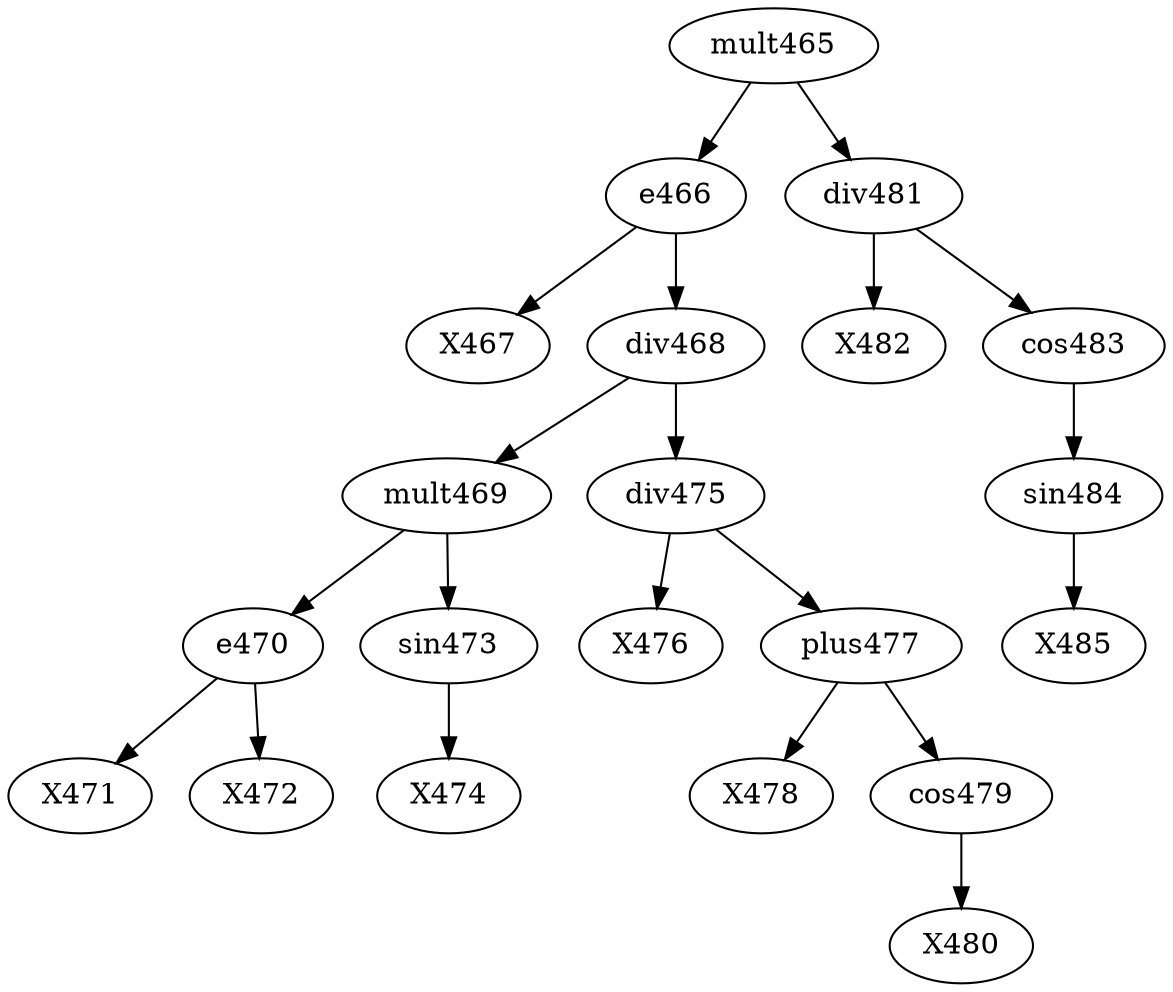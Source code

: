 digraph T {
	e466 -> X467
	e470 -> X471
	e470 -> X472
	mult469 -> e470
	sin473 -> X474
	mult469 -> sin473
	div468 -> mult469
	div475 -> X476
	plus477 -> X478
	cos479 -> X480
	plus477 -> cos479
	div475 -> plus477
	div468 -> div475
	e466 -> div468
	mult465 -> e466
	div481 -> X482
	sin484 -> X485
	cos483 -> sin484
	div481 -> cos483
	mult465 -> div481
}
